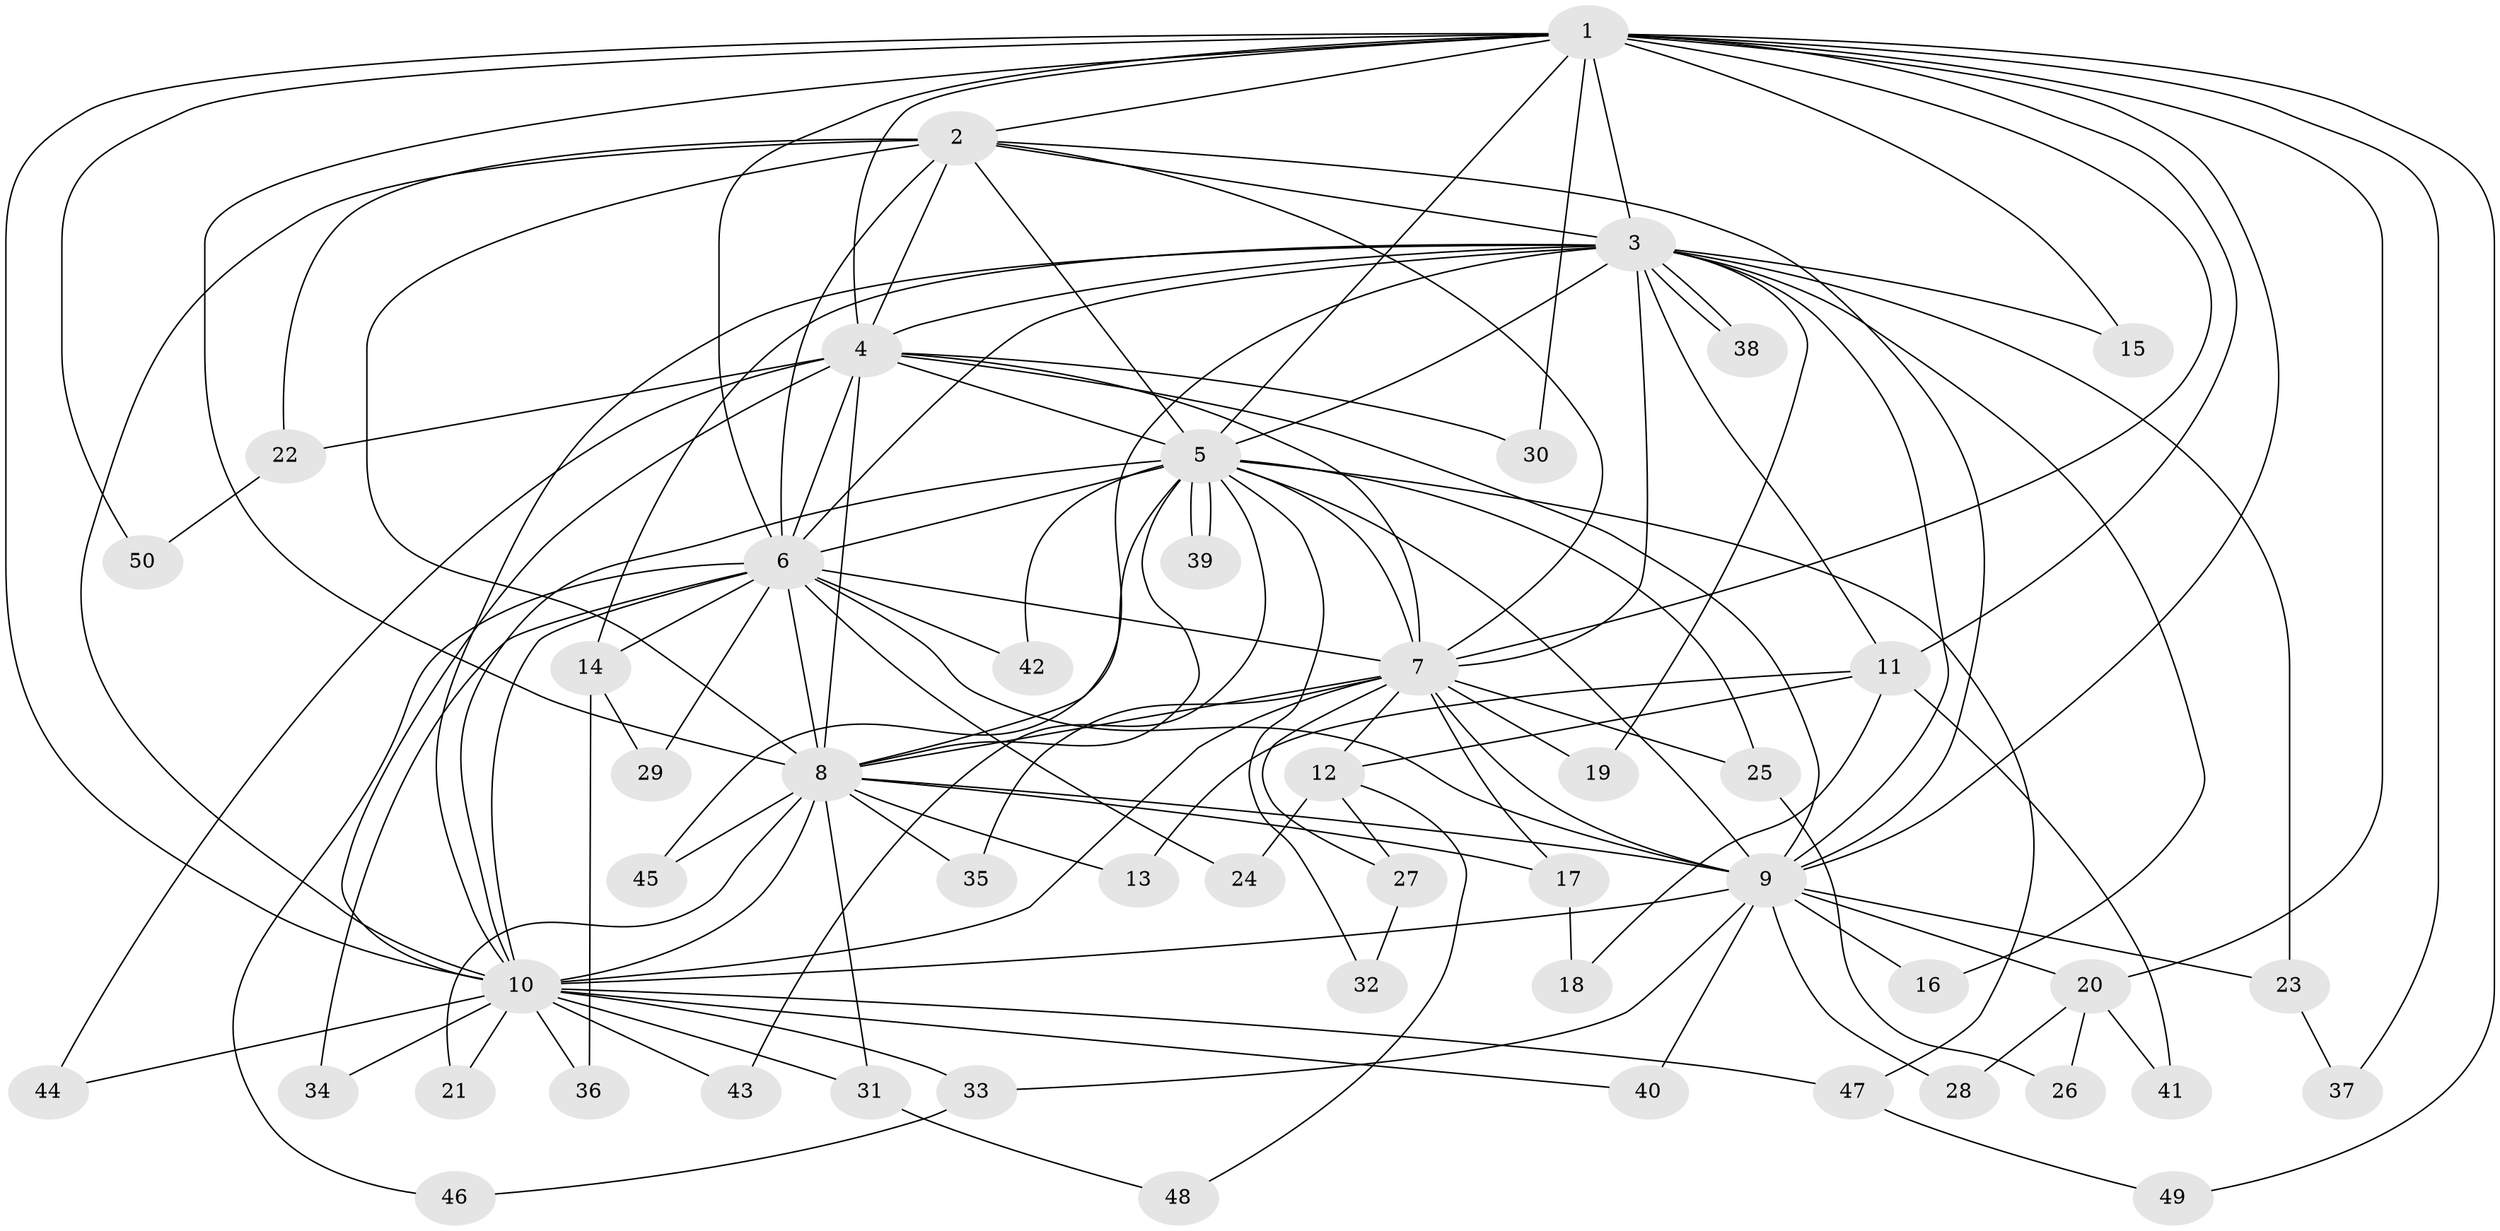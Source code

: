// Generated by graph-tools (version 1.1) at 2025/11/02/27/25 16:11:06]
// undirected, 50 vertices, 125 edges
graph export_dot {
graph [start="1"]
  node [color=gray90,style=filled];
  1;
  2;
  3;
  4;
  5;
  6;
  7;
  8;
  9;
  10;
  11;
  12;
  13;
  14;
  15;
  16;
  17;
  18;
  19;
  20;
  21;
  22;
  23;
  24;
  25;
  26;
  27;
  28;
  29;
  30;
  31;
  32;
  33;
  34;
  35;
  36;
  37;
  38;
  39;
  40;
  41;
  42;
  43;
  44;
  45;
  46;
  47;
  48;
  49;
  50;
  1 -- 2;
  1 -- 3;
  1 -- 4;
  1 -- 5;
  1 -- 6;
  1 -- 7;
  1 -- 8;
  1 -- 9;
  1 -- 10;
  1 -- 11;
  1 -- 15;
  1 -- 20;
  1 -- 30;
  1 -- 37;
  1 -- 49;
  1 -- 50;
  2 -- 3;
  2 -- 4;
  2 -- 5;
  2 -- 6;
  2 -- 7;
  2 -- 8;
  2 -- 9;
  2 -- 10;
  2 -- 22;
  3 -- 4;
  3 -- 5;
  3 -- 6;
  3 -- 7;
  3 -- 8;
  3 -- 9;
  3 -- 10;
  3 -- 11;
  3 -- 14;
  3 -- 15;
  3 -- 16;
  3 -- 19;
  3 -- 23;
  3 -- 38;
  3 -- 38;
  4 -- 5;
  4 -- 6;
  4 -- 7;
  4 -- 8;
  4 -- 9;
  4 -- 10;
  4 -- 22;
  4 -- 30;
  4 -- 44;
  5 -- 6;
  5 -- 7;
  5 -- 8;
  5 -- 9;
  5 -- 10;
  5 -- 25;
  5 -- 32;
  5 -- 39;
  5 -- 39;
  5 -- 42;
  5 -- 43;
  5 -- 45;
  5 -- 47;
  6 -- 7;
  6 -- 8;
  6 -- 9;
  6 -- 10;
  6 -- 14;
  6 -- 24;
  6 -- 29;
  6 -- 34;
  6 -- 42;
  6 -- 46;
  7 -- 8;
  7 -- 9;
  7 -- 10;
  7 -- 12;
  7 -- 17;
  7 -- 19;
  7 -- 25;
  7 -- 27;
  7 -- 35;
  8 -- 9;
  8 -- 10;
  8 -- 13;
  8 -- 17;
  8 -- 21;
  8 -- 31;
  8 -- 35;
  8 -- 45;
  9 -- 10;
  9 -- 16;
  9 -- 20;
  9 -- 23;
  9 -- 28;
  9 -- 33;
  9 -- 40;
  10 -- 21;
  10 -- 31;
  10 -- 33;
  10 -- 34;
  10 -- 36;
  10 -- 40;
  10 -- 43;
  10 -- 44;
  10 -- 47;
  11 -- 12;
  11 -- 13;
  11 -- 18;
  11 -- 41;
  12 -- 24;
  12 -- 27;
  12 -- 48;
  14 -- 29;
  14 -- 36;
  17 -- 18;
  20 -- 26;
  20 -- 28;
  20 -- 41;
  22 -- 50;
  23 -- 37;
  25 -- 26;
  27 -- 32;
  31 -- 48;
  33 -- 46;
  47 -- 49;
}
